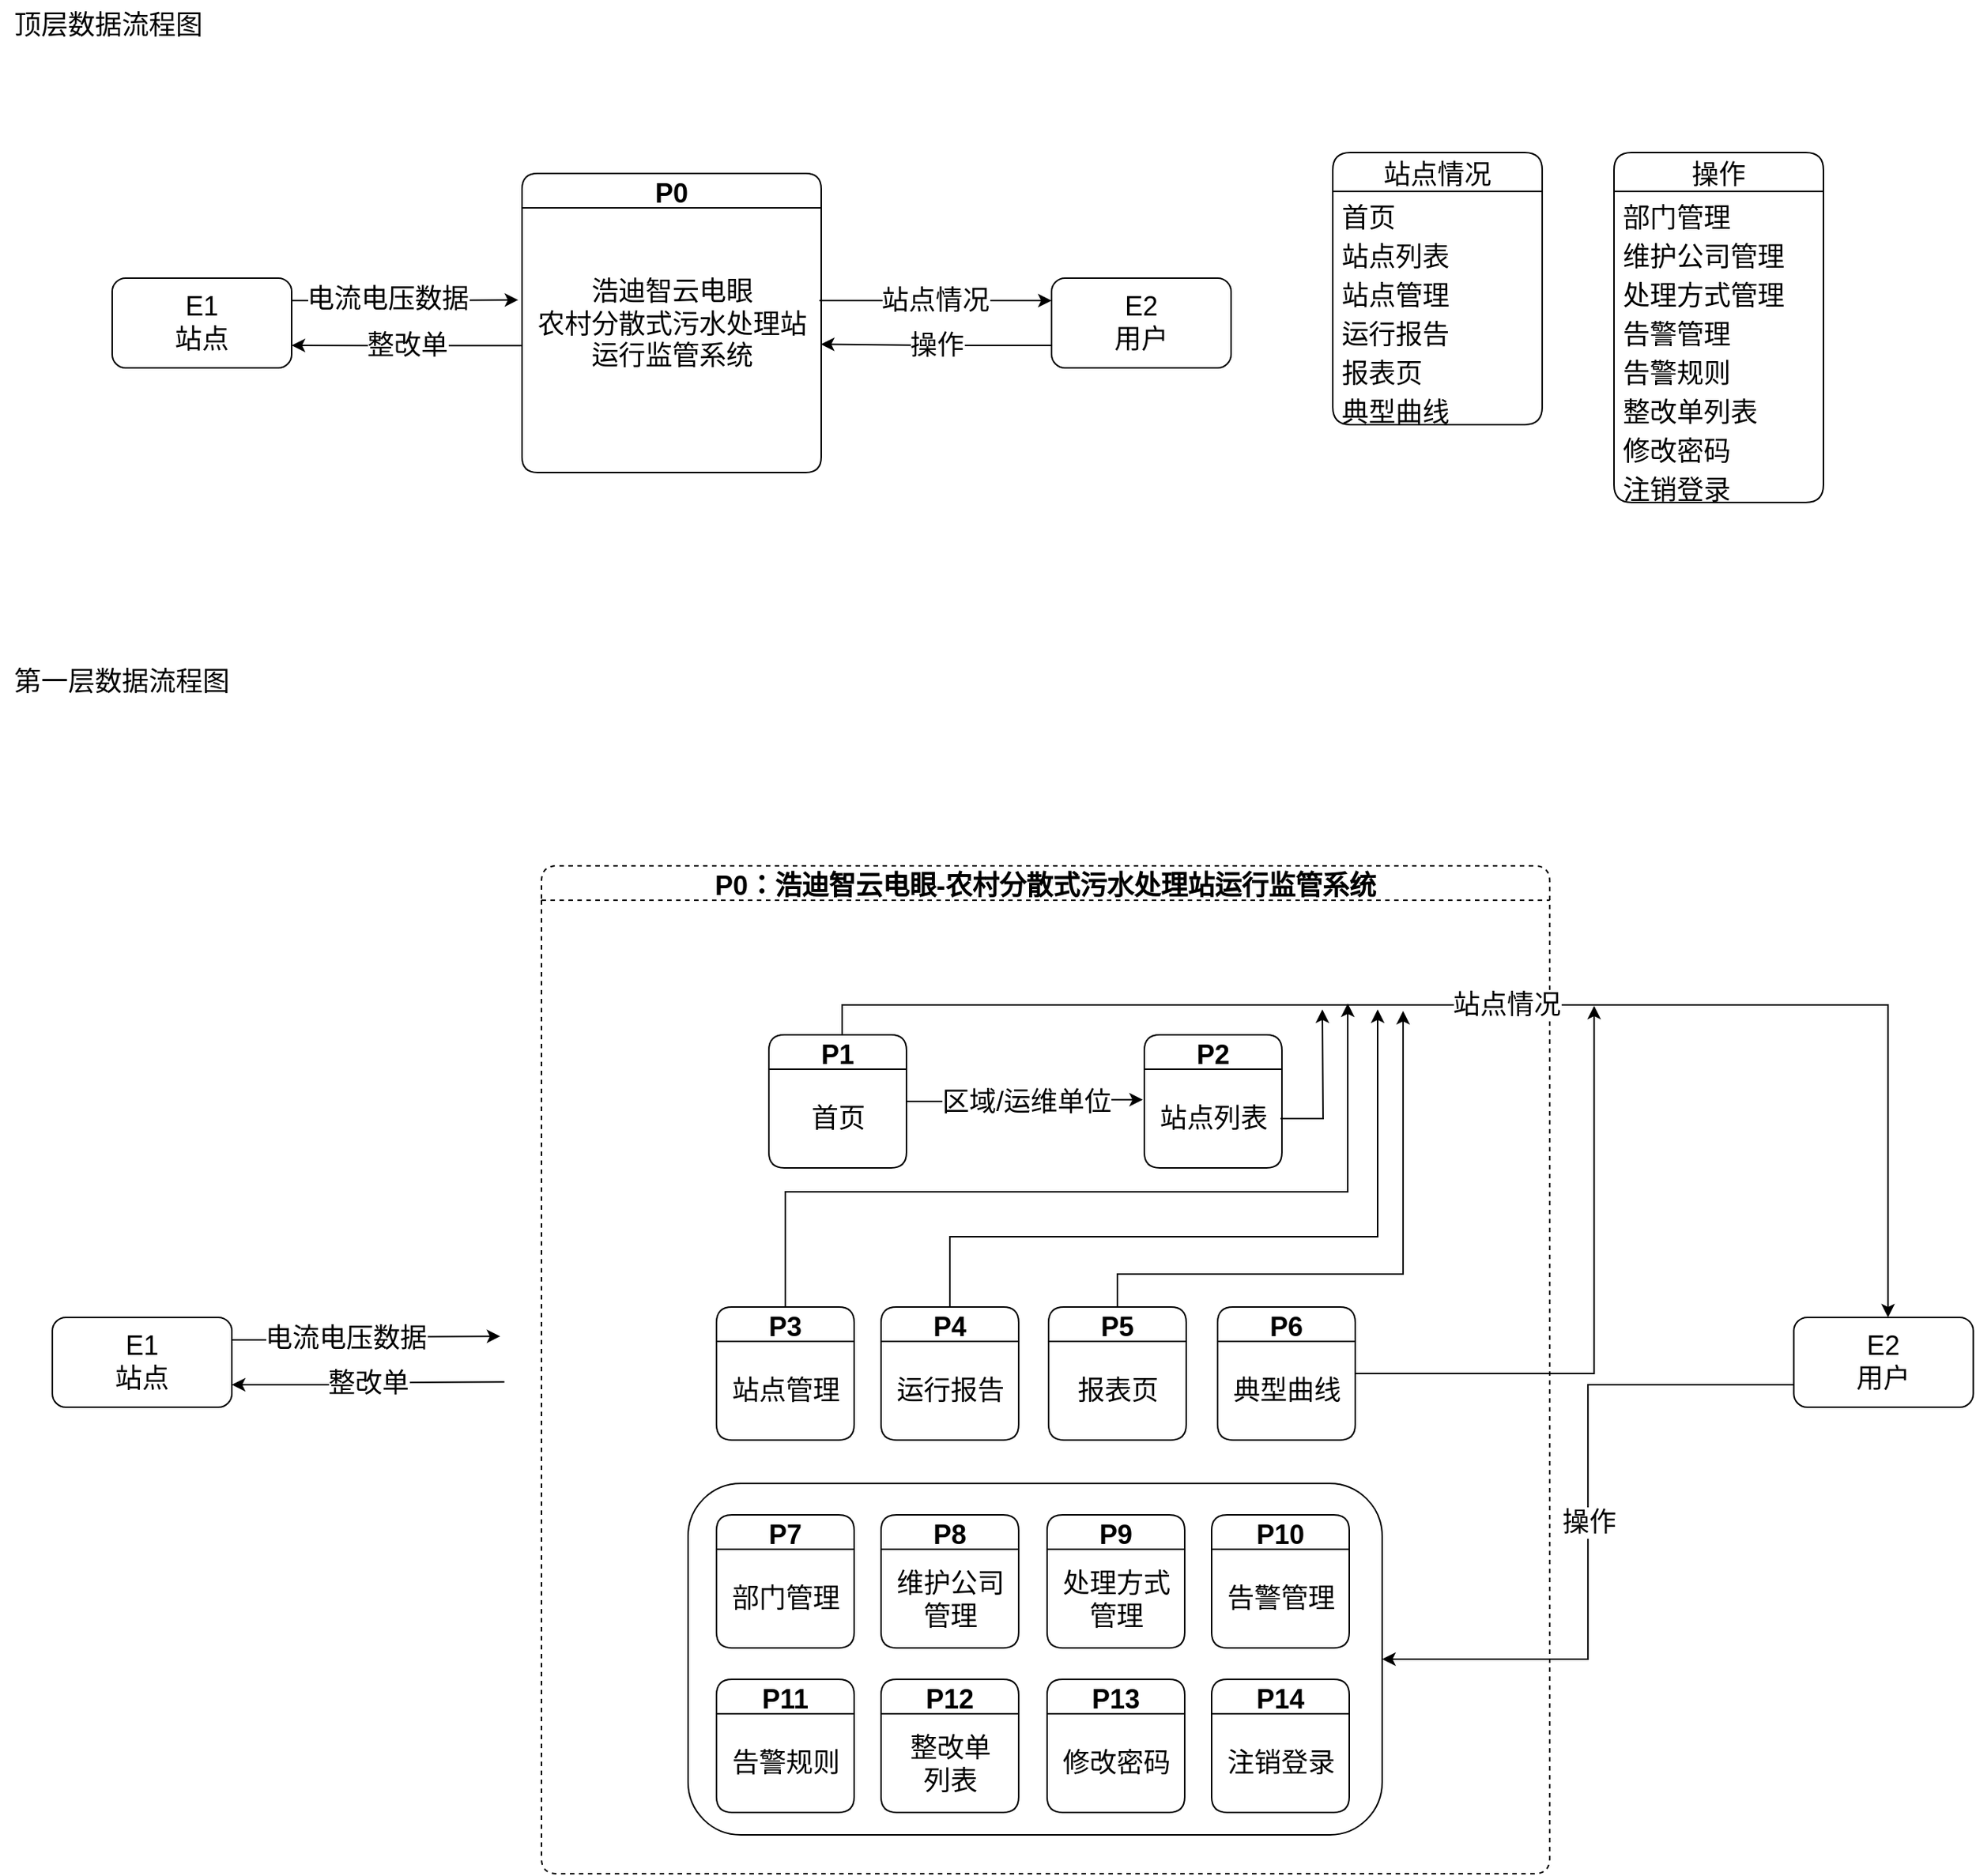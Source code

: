 <mxfile version="20.2.3" type="github">
  <diagram id="C5RBs43oDa-KdzZeNtuy" name="Page-1">
    <mxGraphModel dx="1483" dy="781" grid="0" gridSize="10" guides="1" tooltips="1" connect="1" arrows="1" fold="1" page="1" pageScale="1" pageWidth="2000" pageHeight="2000" math="0" shadow="0">
      <root>
        <mxCell id="WIyWlLk6GJQsqaUBKTNV-0" />
        <mxCell id="WIyWlLk6GJQsqaUBKTNV-1" parent="WIyWlLk6GJQsqaUBKTNV-0" />
        <mxCell id="upHRH9MZS9IvL0bXbEIO-0" value="&lt;font style=&quot;font-size: 18px;&quot;&gt;顶层数据流程图&lt;/font&gt;" style="text;html=1;align=center;verticalAlign=middle;resizable=0;points=[];autosize=1;strokeColor=none;fillColor=none;" vertex="1" parent="WIyWlLk6GJQsqaUBKTNV-1">
          <mxGeometry x="41" y="59" width="144" height="34" as="geometry" />
        </mxCell>
        <mxCell id="upHRH9MZS9IvL0bXbEIO-1" value="P0" style="swimlane;fontSize=18;rounded=1;sketch=0;shadow=0;glass=0;" vertex="1" parent="WIyWlLk6GJQsqaUBKTNV-1">
          <mxGeometry x="390" y="175" width="200" height="200" as="geometry" />
        </mxCell>
        <mxCell id="upHRH9MZS9IvL0bXbEIO-3" value="浩迪智云电眼&lt;br&gt;农村分散式污水处理站&lt;br&gt;运行监管系统" style="text;html=1;align=center;verticalAlign=middle;resizable=0;points=[];autosize=1;strokeColor=none;fillColor=none;fontSize=18;" vertex="1" parent="upHRH9MZS9IvL0bXbEIO-1">
          <mxGeometry x="1" y="62" width="198" height="77" as="geometry" />
        </mxCell>
        <mxCell id="upHRH9MZS9IvL0bXbEIO-11" style="edgeStyle=orthogonalEdgeStyle;rounded=0;orthogonalLoop=1;jettySize=auto;html=1;exitX=1;exitY=0.25;exitDx=0;exitDy=0;entryX=-0.018;entryY=0.293;entryDx=0;entryDy=0;entryPerimeter=0;fontSize=18;" edge="1" parent="WIyWlLk6GJQsqaUBKTNV-1" source="upHRH9MZS9IvL0bXbEIO-4" target="upHRH9MZS9IvL0bXbEIO-3">
          <mxGeometry relative="1" as="geometry" />
        </mxCell>
        <mxCell id="upHRH9MZS9IvL0bXbEIO-15" value="电流电压数据" style="edgeLabel;html=1;align=center;verticalAlign=middle;resizable=0;points=[];fontSize=18;" vertex="1" connectable="0" parent="upHRH9MZS9IvL0bXbEIO-11">
          <mxGeometry x="-0.179" y="1" relative="1" as="geometry">
            <mxPoint x="1" as="offset" />
          </mxGeometry>
        </mxCell>
        <mxCell id="upHRH9MZS9IvL0bXbEIO-4" value="E1&lt;br&gt;站点" style="rounded=1;whiteSpace=wrap;html=1;shadow=0;glass=0;sketch=0;fontSize=18;" vertex="1" parent="WIyWlLk6GJQsqaUBKTNV-1">
          <mxGeometry x="116" y="245" width="120" height="60" as="geometry" />
        </mxCell>
        <mxCell id="upHRH9MZS9IvL0bXbEIO-13" value="操作" style="edgeStyle=orthogonalEdgeStyle;rounded=0;orthogonalLoop=1;jettySize=auto;html=1;exitX=0;exitY=0.75;exitDx=0;exitDy=0;entryX=1.004;entryY=0.678;entryDx=0;entryDy=0;entryPerimeter=0;fontSize=18;" edge="1" parent="WIyWlLk6GJQsqaUBKTNV-1" source="upHRH9MZS9IvL0bXbEIO-8" target="upHRH9MZS9IvL0bXbEIO-3">
          <mxGeometry relative="1" as="geometry" />
        </mxCell>
        <mxCell id="upHRH9MZS9IvL0bXbEIO-8" value="E2&lt;br&gt;用户" style="rounded=1;whiteSpace=wrap;html=1;shadow=0;glass=0;sketch=0;fontSize=18;" vertex="1" parent="WIyWlLk6GJQsqaUBKTNV-1">
          <mxGeometry x="744" y="245" width="120" height="60" as="geometry" />
        </mxCell>
        <mxCell id="upHRH9MZS9IvL0bXbEIO-12" value="站点情况" style="edgeStyle=orthogonalEdgeStyle;rounded=0;orthogonalLoop=1;jettySize=auto;html=1;exitX=0.999;exitY=0.299;exitDx=0;exitDy=0;entryX=0;entryY=0.25;entryDx=0;entryDy=0;fontSize=18;exitPerimeter=0;" edge="1" parent="WIyWlLk6GJQsqaUBKTNV-1" source="upHRH9MZS9IvL0bXbEIO-3" target="upHRH9MZS9IvL0bXbEIO-8">
          <mxGeometry relative="1" as="geometry" />
        </mxCell>
        <mxCell id="upHRH9MZS9IvL0bXbEIO-14" value="整改单" style="edgeStyle=orthogonalEdgeStyle;rounded=0;orthogonalLoop=1;jettySize=auto;html=1;exitX=-0.004;exitY=0.69;exitDx=0;exitDy=0;entryX=1;entryY=0.75;entryDx=0;entryDy=0;fontSize=18;exitPerimeter=0;" edge="1" parent="WIyWlLk6GJQsqaUBKTNV-1" source="upHRH9MZS9IvL0bXbEIO-3" target="upHRH9MZS9IvL0bXbEIO-4">
          <mxGeometry relative="1" as="geometry" />
        </mxCell>
        <mxCell id="upHRH9MZS9IvL0bXbEIO-16" value="站点情况" style="swimlane;fontStyle=0;childLayout=stackLayout;horizontal=1;startSize=26;fillColor=none;horizontalStack=0;resizeParent=1;resizeParentMax=0;resizeLast=0;collapsible=1;marginBottom=0;rounded=1;shadow=0;glass=0;sketch=0;fontSize=18;" vertex="1" parent="WIyWlLk6GJQsqaUBKTNV-1">
          <mxGeometry x="932" y="161" width="140" height="182" as="geometry" />
        </mxCell>
        <mxCell id="upHRH9MZS9IvL0bXbEIO-17" value="首页" style="text;strokeColor=none;fillColor=none;align=left;verticalAlign=top;spacingLeft=4;spacingRight=4;overflow=hidden;rotatable=0;points=[[0,0.5],[1,0.5]];portConstraint=eastwest;rounded=1;shadow=0;glass=0;sketch=0;fontSize=18;" vertex="1" parent="upHRH9MZS9IvL0bXbEIO-16">
          <mxGeometry y="26" width="140" height="26" as="geometry" />
        </mxCell>
        <mxCell id="upHRH9MZS9IvL0bXbEIO-18" value="站点列表" style="text;strokeColor=none;fillColor=none;align=left;verticalAlign=top;spacingLeft=4;spacingRight=4;overflow=hidden;rotatable=0;points=[[0,0.5],[1,0.5]];portConstraint=eastwest;rounded=1;shadow=0;glass=0;sketch=0;fontSize=18;" vertex="1" parent="upHRH9MZS9IvL0bXbEIO-16">
          <mxGeometry y="52" width="140" height="26" as="geometry" />
        </mxCell>
        <mxCell id="upHRH9MZS9IvL0bXbEIO-19" value="站点管理" style="text;strokeColor=none;fillColor=none;align=left;verticalAlign=top;spacingLeft=4;spacingRight=4;overflow=hidden;rotatable=0;points=[[0,0.5],[1,0.5]];portConstraint=eastwest;rounded=1;shadow=0;glass=0;sketch=0;fontSize=18;" vertex="1" parent="upHRH9MZS9IvL0bXbEIO-16">
          <mxGeometry y="78" width="140" height="26" as="geometry" />
        </mxCell>
        <mxCell id="upHRH9MZS9IvL0bXbEIO-24" value="运行报告" style="text;strokeColor=none;fillColor=none;align=left;verticalAlign=top;spacingLeft=4;spacingRight=4;overflow=hidden;rotatable=0;points=[[0,0.5],[1,0.5]];portConstraint=eastwest;rounded=1;shadow=0;glass=0;sketch=0;fontSize=18;" vertex="1" parent="upHRH9MZS9IvL0bXbEIO-16">
          <mxGeometry y="104" width="140" height="26" as="geometry" />
        </mxCell>
        <mxCell id="upHRH9MZS9IvL0bXbEIO-25" value="报表页" style="text;strokeColor=none;fillColor=none;align=left;verticalAlign=top;spacingLeft=4;spacingRight=4;overflow=hidden;rotatable=0;points=[[0,0.5],[1,0.5]];portConstraint=eastwest;rounded=1;shadow=0;glass=0;sketch=0;fontSize=18;" vertex="1" parent="upHRH9MZS9IvL0bXbEIO-16">
          <mxGeometry y="130" width="140" height="26" as="geometry" />
        </mxCell>
        <mxCell id="upHRH9MZS9IvL0bXbEIO-26" value="典型曲线" style="text;strokeColor=none;fillColor=none;align=left;verticalAlign=top;spacingLeft=4;spacingRight=4;overflow=hidden;rotatable=0;points=[[0,0.5],[1,0.5]];portConstraint=eastwest;rounded=1;shadow=0;glass=0;sketch=0;fontSize=18;" vertex="1" parent="upHRH9MZS9IvL0bXbEIO-16">
          <mxGeometry y="156" width="140" height="26" as="geometry" />
        </mxCell>
        <mxCell id="upHRH9MZS9IvL0bXbEIO-20" value="操作" style="swimlane;fontStyle=0;childLayout=stackLayout;horizontal=1;startSize=26;fillColor=none;horizontalStack=0;resizeParent=1;resizeParentMax=0;resizeLast=0;collapsible=1;marginBottom=0;rounded=1;shadow=0;glass=0;sketch=0;fontSize=18;" vertex="1" parent="WIyWlLk6GJQsqaUBKTNV-1">
          <mxGeometry x="1120" y="161" width="140" height="234" as="geometry" />
        </mxCell>
        <mxCell id="upHRH9MZS9IvL0bXbEIO-21" value="部门管理" style="text;strokeColor=none;fillColor=none;align=left;verticalAlign=top;spacingLeft=4;spacingRight=4;overflow=hidden;rotatable=0;points=[[0,0.5],[1,0.5]];portConstraint=eastwest;rounded=1;shadow=0;glass=0;sketch=0;fontSize=18;" vertex="1" parent="upHRH9MZS9IvL0bXbEIO-20">
          <mxGeometry y="26" width="140" height="26" as="geometry" />
        </mxCell>
        <mxCell id="upHRH9MZS9IvL0bXbEIO-22" value="维护公司管理" style="text;strokeColor=none;fillColor=none;align=left;verticalAlign=top;spacingLeft=4;spacingRight=4;overflow=hidden;rotatable=0;points=[[0,0.5],[1,0.5]];portConstraint=eastwest;rounded=1;shadow=0;glass=0;sketch=0;fontSize=18;" vertex="1" parent="upHRH9MZS9IvL0bXbEIO-20">
          <mxGeometry y="52" width="140" height="26" as="geometry" />
        </mxCell>
        <mxCell id="upHRH9MZS9IvL0bXbEIO-27" value="处理方式管理" style="text;strokeColor=none;fillColor=none;align=left;verticalAlign=top;spacingLeft=4;spacingRight=4;overflow=hidden;rotatable=0;points=[[0,0.5],[1,0.5]];portConstraint=eastwest;rounded=1;shadow=0;glass=0;sketch=0;fontSize=18;" vertex="1" parent="upHRH9MZS9IvL0bXbEIO-20">
          <mxGeometry y="78" width="140" height="26" as="geometry" />
        </mxCell>
        <mxCell id="upHRH9MZS9IvL0bXbEIO-23" value="告警管理" style="text;strokeColor=none;fillColor=none;align=left;verticalAlign=top;spacingLeft=4;spacingRight=4;overflow=hidden;rotatable=0;points=[[0,0.5],[1,0.5]];portConstraint=eastwest;rounded=1;shadow=0;glass=0;sketch=0;fontSize=18;" vertex="1" parent="upHRH9MZS9IvL0bXbEIO-20">
          <mxGeometry y="104" width="140" height="26" as="geometry" />
        </mxCell>
        <mxCell id="upHRH9MZS9IvL0bXbEIO-28" value="告警规则" style="text;strokeColor=none;fillColor=none;align=left;verticalAlign=top;spacingLeft=4;spacingRight=4;overflow=hidden;rotatable=0;points=[[0,0.5],[1,0.5]];portConstraint=eastwest;rounded=1;shadow=0;glass=0;sketch=0;fontSize=18;" vertex="1" parent="upHRH9MZS9IvL0bXbEIO-20">
          <mxGeometry y="130" width="140" height="26" as="geometry" />
        </mxCell>
        <mxCell id="upHRH9MZS9IvL0bXbEIO-29" value="整改单列表" style="text;strokeColor=none;fillColor=none;align=left;verticalAlign=top;spacingLeft=4;spacingRight=4;overflow=hidden;rotatable=0;points=[[0,0.5],[1,0.5]];portConstraint=eastwest;rounded=1;shadow=0;glass=0;sketch=0;fontSize=18;" vertex="1" parent="upHRH9MZS9IvL0bXbEIO-20">
          <mxGeometry y="156" width="140" height="26" as="geometry" />
        </mxCell>
        <mxCell id="upHRH9MZS9IvL0bXbEIO-30" value="修改密码" style="text;strokeColor=none;fillColor=none;align=left;verticalAlign=top;spacingLeft=4;spacingRight=4;overflow=hidden;rotatable=0;points=[[0,0.5],[1,0.5]];portConstraint=eastwest;rounded=1;shadow=0;glass=0;sketch=0;fontSize=18;" vertex="1" parent="upHRH9MZS9IvL0bXbEIO-20">
          <mxGeometry y="182" width="140" height="26" as="geometry" />
        </mxCell>
        <mxCell id="upHRH9MZS9IvL0bXbEIO-31" value="注销登录" style="text;strokeColor=none;fillColor=none;align=left;verticalAlign=top;spacingLeft=4;spacingRight=4;overflow=hidden;rotatable=0;points=[[0,0.5],[1,0.5]];portConstraint=eastwest;rounded=1;shadow=0;glass=0;sketch=0;fontSize=18;" vertex="1" parent="upHRH9MZS9IvL0bXbEIO-20">
          <mxGeometry y="208" width="140" height="26" as="geometry" />
        </mxCell>
        <mxCell id="upHRH9MZS9IvL0bXbEIO-32" value="&lt;font style=&quot;font-size: 18px;&quot;&gt;第一层数据流程图&lt;/font&gt;" style="text;html=1;align=center;verticalAlign=middle;resizable=0;points=[];autosize=1;strokeColor=none;fillColor=none;" vertex="1" parent="WIyWlLk6GJQsqaUBKTNV-1">
          <mxGeometry x="41" y="498" width="162" height="34" as="geometry" />
        </mxCell>
        <mxCell id="upHRH9MZS9IvL0bXbEIO-33" value="P0：浩迪智云电眼-农村分散式污水处理站运行监管系统" style="swimlane;fontSize=18;rounded=1;sketch=0;shadow=0;glass=0;dashed=1;startSize=23;" vertex="1" parent="WIyWlLk6GJQsqaUBKTNV-1">
          <mxGeometry x="403" y="638" width="674" height="674" as="geometry" />
        </mxCell>
        <mxCell id="upHRH9MZS9IvL0bXbEIO-104" value="" style="rounded=1;whiteSpace=wrap;html=1;shadow=0;glass=0;sketch=0;fontSize=18;" vertex="1" parent="upHRH9MZS9IvL0bXbEIO-33">
          <mxGeometry x="98" y="413" width="464" height="235" as="geometry" />
        </mxCell>
        <mxCell id="upHRH9MZS9IvL0bXbEIO-102" value="P2" style="swimlane;rounded=1;shadow=0;glass=0;sketch=0;fontSize=18;startSize=23;" vertex="1" parent="upHRH9MZS9IvL0bXbEIO-33">
          <mxGeometry x="403" y="113" width="92" height="89" as="geometry" />
        </mxCell>
        <mxCell id="upHRH9MZS9IvL0bXbEIO-103" value="站点列表" style="text;html=1;align=center;verticalAlign=middle;resizable=0;points=[];autosize=1;strokeColor=none;fillColor=none;fontSize=18;" vertex="1" parent="upHRH9MZS9IvL0bXbEIO-102">
          <mxGeometry x="1" y="39" width="90" height="34" as="geometry" />
        </mxCell>
        <mxCell id="upHRH9MZS9IvL0bXbEIO-100" value="P3" style="swimlane;rounded=1;shadow=0;glass=0;sketch=0;fontSize=18;startSize=23;" vertex="1" parent="upHRH9MZS9IvL0bXbEIO-33">
          <mxGeometry x="117" y="295" width="92" height="89" as="geometry" />
        </mxCell>
        <mxCell id="upHRH9MZS9IvL0bXbEIO-101" value="站点管理" style="text;html=1;align=center;verticalAlign=middle;resizable=0;points=[];autosize=1;strokeColor=none;fillColor=none;fontSize=18;" vertex="1" parent="upHRH9MZS9IvL0bXbEIO-100">
          <mxGeometry x="1" y="39" width="90" height="34" as="geometry" />
        </mxCell>
        <mxCell id="upHRH9MZS9IvL0bXbEIO-98" value="P4" style="swimlane;rounded=1;shadow=0;glass=0;sketch=0;fontSize=18;startSize=23;" vertex="1" parent="upHRH9MZS9IvL0bXbEIO-33">
          <mxGeometry x="227" y="295" width="92" height="89" as="geometry" />
        </mxCell>
        <mxCell id="upHRH9MZS9IvL0bXbEIO-99" value="运行报告" style="text;html=1;align=center;verticalAlign=middle;resizable=0;points=[];autosize=1;strokeColor=none;fillColor=none;fontSize=18;" vertex="1" parent="upHRH9MZS9IvL0bXbEIO-98">
          <mxGeometry x="1" y="39" width="90" height="34" as="geometry" />
        </mxCell>
        <mxCell id="upHRH9MZS9IvL0bXbEIO-94" value="P6" style="swimlane;rounded=1;shadow=0;glass=0;sketch=0;fontSize=18;" vertex="1" parent="upHRH9MZS9IvL0bXbEIO-33">
          <mxGeometry x="452" y="295" width="92" height="89" as="geometry" />
        </mxCell>
        <mxCell id="upHRH9MZS9IvL0bXbEIO-95" value="典型曲线" style="text;html=1;align=center;verticalAlign=middle;resizable=0;points=[];autosize=1;strokeColor=none;fillColor=none;fontSize=18;" vertex="1" parent="upHRH9MZS9IvL0bXbEIO-94">
          <mxGeometry x="1" y="39" width="90" height="34" as="geometry" />
        </mxCell>
        <mxCell id="upHRH9MZS9IvL0bXbEIO-108" value="区域/运维单位" style="edgeStyle=orthogonalEdgeStyle;rounded=0;orthogonalLoop=1;jettySize=auto;html=1;entryX=-0.022;entryY=0.13;entryDx=0;entryDy=0;entryPerimeter=0;fontSize=18;" edge="1" parent="upHRH9MZS9IvL0bXbEIO-33" source="upHRH9MZS9IvL0bXbEIO-92" target="upHRH9MZS9IvL0bXbEIO-103">
          <mxGeometry relative="1" as="geometry" />
        </mxCell>
        <mxCell id="upHRH9MZS9IvL0bXbEIO-92" value="P1" style="swimlane;rounded=1;shadow=0;glass=0;sketch=0;fontSize=18;" vertex="1" parent="upHRH9MZS9IvL0bXbEIO-33">
          <mxGeometry x="152" y="113" width="92" height="89" as="geometry" />
        </mxCell>
        <mxCell id="upHRH9MZS9IvL0bXbEIO-93" value="首页" style="text;html=1;align=center;verticalAlign=middle;resizable=0;points=[];autosize=1;strokeColor=none;fillColor=none;fontSize=18;" vertex="1" parent="upHRH9MZS9IvL0bXbEIO-92">
          <mxGeometry x="19" y="39" width="54" height="34" as="geometry" />
        </mxCell>
        <mxCell id="upHRH9MZS9IvL0bXbEIO-90" value="P7" style="swimlane;rounded=1;shadow=0;glass=0;sketch=0;fontSize=18;" vertex="1" parent="upHRH9MZS9IvL0bXbEIO-33">
          <mxGeometry x="117" y="434" width="92" height="89" as="geometry" />
        </mxCell>
        <mxCell id="upHRH9MZS9IvL0bXbEIO-91" value="部门管理" style="text;html=1;align=center;verticalAlign=middle;resizable=0;points=[];autosize=1;strokeColor=none;fillColor=none;fontSize=18;" vertex="1" parent="upHRH9MZS9IvL0bXbEIO-90">
          <mxGeometry x="1" y="39" width="90" height="34" as="geometry" />
        </mxCell>
        <mxCell id="upHRH9MZS9IvL0bXbEIO-88" value="P8" style="swimlane;rounded=1;shadow=0;glass=0;sketch=0;fontSize=18;startSize=23;" vertex="1" parent="upHRH9MZS9IvL0bXbEIO-33">
          <mxGeometry x="227" y="434" width="92" height="89" as="geometry" />
        </mxCell>
        <mxCell id="upHRH9MZS9IvL0bXbEIO-89" value="维护公司&lt;br&gt;管理" style="text;html=1;align=center;verticalAlign=middle;resizable=0;points=[];autosize=1;strokeColor=none;fillColor=none;fontSize=18;" vertex="1" parent="upHRH9MZS9IvL0bXbEIO-88">
          <mxGeometry x="1" y="29" width="90" height="55" as="geometry" />
        </mxCell>
        <mxCell id="upHRH9MZS9IvL0bXbEIO-86" value="P9" style="swimlane;rounded=1;shadow=0;glass=0;sketch=0;fontSize=18;startSize=23;" vertex="1" parent="upHRH9MZS9IvL0bXbEIO-33">
          <mxGeometry x="338" y="434" width="92" height="89" as="geometry" />
        </mxCell>
        <mxCell id="upHRH9MZS9IvL0bXbEIO-87" value="处理方式&lt;br&gt;管理" style="text;html=1;align=center;verticalAlign=middle;resizable=0;points=[];autosize=1;strokeColor=none;fillColor=none;fontSize=18;" vertex="1" parent="upHRH9MZS9IvL0bXbEIO-86">
          <mxGeometry x="1" y="29" width="90" height="55" as="geometry" />
        </mxCell>
        <mxCell id="upHRH9MZS9IvL0bXbEIO-84" value="P10" style="swimlane;rounded=1;shadow=0;glass=0;sketch=0;fontSize=18;" vertex="1" parent="upHRH9MZS9IvL0bXbEIO-33">
          <mxGeometry x="448" y="434" width="92" height="89" as="geometry" />
        </mxCell>
        <mxCell id="upHRH9MZS9IvL0bXbEIO-85" value="告警管理" style="text;html=1;align=center;verticalAlign=middle;resizable=0;points=[];autosize=1;strokeColor=none;fillColor=none;fontSize=18;" vertex="1" parent="upHRH9MZS9IvL0bXbEIO-84">
          <mxGeometry x="1" y="39" width="90" height="34" as="geometry" />
        </mxCell>
        <mxCell id="upHRH9MZS9IvL0bXbEIO-82" value="P11" style="swimlane;rounded=1;shadow=0;glass=0;sketch=0;fontSize=18;" vertex="1" parent="upHRH9MZS9IvL0bXbEIO-33">
          <mxGeometry x="117" y="544" width="92" height="89" as="geometry" />
        </mxCell>
        <mxCell id="upHRH9MZS9IvL0bXbEIO-83" value="告警规则" style="text;html=1;align=center;verticalAlign=middle;resizable=0;points=[];autosize=1;strokeColor=none;fillColor=none;fontSize=18;" vertex="1" parent="upHRH9MZS9IvL0bXbEIO-82">
          <mxGeometry x="1" y="39" width="90" height="34" as="geometry" />
        </mxCell>
        <mxCell id="upHRH9MZS9IvL0bXbEIO-80" value="P12" style="swimlane;rounded=1;shadow=0;glass=0;sketch=0;fontSize=18;" vertex="1" parent="upHRH9MZS9IvL0bXbEIO-33">
          <mxGeometry x="227" y="544" width="92" height="89" as="geometry" />
        </mxCell>
        <mxCell id="upHRH9MZS9IvL0bXbEIO-81" value="整改单&lt;br&gt;列表" style="text;html=1;align=center;verticalAlign=middle;resizable=0;points=[];autosize=1;strokeColor=none;fillColor=none;fontSize=18;" vertex="1" parent="upHRH9MZS9IvL0bXbEIO-80">
          <mxGeometry x="10" y="29" width="72" height="55" as="geometry" />
        </mxCell>
        <mxCell id="upHRH9MZS9IvL0bXbEIO-76" value="P14" style="swimlane;rounded=1;shadow=0;glass=0;sketch=0;fontSize=18;startSize=23;" vertex="1" parent="upHRH9MZS9IvL0bXbEIO-33">
          <mxGeometry x="448" y="544" width="92" height="89" as="geometry" />
        </mxCell>
        <mxCell id="upHRH9MZS9IvL0bXbEIO-77" value="注销登录" style="text;html=1;align=center;verticalAlign=middle;resizable=0;points=[];autosize=1;strokeColor=none;fillColor=none;fontSize=18;" vertex="1" parent="upHRH9MZS9IvL0bXbEIO-76">
          <mxGeometry x="1" y="39" width="90" height="34" as="geometry" />
        </mxCell>
        <mxCell id="upHRH9MZS9IvL0bXbEIO-78" value="P13" style="swimlane;rounded=1;shadow=0;glass=0;sketch=0;fontSize=18;" vertex="1" parent="upHRH9MZS9IvL0bXbEIO-33">
          <mxGeometry x="338" y="544" width="92" height="89" as="geometry" />
        </mxCell>
        <mxCell id="upHRH9MZS9IvL0bXbEIO-79" value="修改密码" style="text;html=1;align=center;verticalAlign=middle;resizable=0;points=[];autosize=1;strokeColor=none;fillColor=none;fontSize=18;" vertex="1" parent="upHRH9MZS9IvL0bXbEIO-78">
          <mxGeometry x="1" y="39" width="90" height="34" as="geometry" />
        </mxCell>
        <mxCell id="upHRH9MZS9IvL0bXbEIO-96" value="P5" style="swimlane;rounded=1;shadow=0;glass=0;sketch=0;fontSize=18;startSize=23;" vertex="1" parent="upHRH9MZS9IvL0bXbEIO-33">
          <mxGeometry x="339" y="295" width="92" height="89" as="geometry" />
        </mxCell>
        <mxCell id="upHRH9MZS9IvL0bXbEIO-97" value="报表页" style="text;html=1;align=center;verticalAlign=middle;resizable=0;points=[];autosize=1;strokeColor=none;fillColor=none;fontSize=18;" vertex="1" parent="upHRH9MZS9IvL0bXbEIO-96">
          <mxGeometry x="10" y="39" width="72" height="34" as="geometry" />
        </mxCell>
        <mxCell id="upHRH9MZS9IvL0bXbEIO-35" style="edgeStyle=orthogonalEdgeStyle;rounded=0;orthogonalLoop=1;jettySize=auto;html=1;exitX=1;exitY=0.25;exitDx=0;exitDy=0;entryX=-0.018;entryY=0.293;entryDx=0;entryDy=0;entryPerimeter=0;fontSize=18;" edge="1" parent="WIyWlLk6GJQsqaUBKTNV-1" source="upHRH9MZS9IvL0bXbEIO-37">
          <mxGeometry relative="1" as="geometry">
            <mxPoint x="375.436" y="952.561" as="targetPoint" />
          </mxGeometry>
        </mxCell>
        <mxCell id="upHRH9MZS9IvL0bXbEIO-36" value="电流电压数据" style="edgeLabel;html=1;align=center;verticalAlign=middle;resizable=0;points=[];fontSize=18;" vertex="1" connectable="0" parent="upHRH9MZS9IvL0bXbEIO-35">
          <mxGeometry x="-0.179" y="1" relative="1" as="geometry">
            <mxPoint x="1" as="offset" />
          </mxGeometry>
        </mxCell>
        <mxCell id="upHRH9MZS9IvL0bXbEIO-37" value="E1&lt;br&gt;站点" style="rounded=1;whiteSpace=wrap;html=1;shadow=0;glass=0;sketch=0;fontSize=18;" vertex="1" parent="WIyWlLk6GJQsqaUBKTNV-1">
          <mxGeometry x="76" y="940" width="120" height="60" as="geometry" />
        </mxCell>
        <mxCell id="upHRH9MZS9IvL0bXbEIO-38" value="操作" style="edgeStyle=orthogonalEdgeStyle;rounded=0;orthogonalLoop=1;jettySize=auto;html=1;exitX=0;exitY=0.75;exitDx=0;exitDy=0;entryX=1;entryY=0.5;entryDx=0;entryDy=0;fontSize=18;" edge="1" parent="WIyWlLk6GJQsqaUBKTNV-1" source="upHRH9MZS9IvL0bXbEIO-39" target="upHRH9MZS9IvL0bXbEIO-104">
          <mxGeometry relative="1" as="geometry">
            <mxPoint x="1085.992" y="984.206" as="targetPoint" />
          </mxGeometry>
        </mxCell>
        <mxCell id="upHRH9MZS9IvL0bXbEIO-39" value="E2&lt;br&gt;用户" style="rounded=1;whiteSpace=wrap;html=1;shadow=0;glass=0;sketch=0;fontSize=18;" vertex="1" parent="WIyWlLk6GJQsqaUBKTNV-1">
          <mxGeometry x="1240.2" y="940" width="120" height="60" as="geometry" />
        </mxCell>
        <mxCell id="upHRH9MZS9IvL0bXbEIO-40" value="站点情况" style="edgeStyle=orthogonalEdgeStyle;rounded=0;orthogonalLoop=1;jettySize=auto;html=1;exitX=0.5;exitY=0;exitDx=0;exitDy=0;entryX=0.5;entryY=0;entryDx=0;entryDy=0;fontSize=18;" edge="1" parent="WIyWlLk6GJQsqaUBKTNV-1">
          <mxGeometry relative="1" as="geometry">
            <mxPoint x="604" y="751" as="sourcePoint" />
            <mxPoint x="1303.2" y="940.0" as="targetPoint" />
            <Array as="points">
              <mxPoint x="604" y="731" />
              <mxPoint x="1303" y="731" />
            </Array>
          </mxGeometry>
        </mxCell>
        <mxCell id="upHRH9MZS9IvL0bXbEIO-41" value="整改单" style="edgeStyle=orthogonalEdgeStyle;rounded=0;orthogonalLoop=1;jettySize=auto;html=1;exitX=-0.004;exitY=0.69;exitDx=0;exitDy=0;entryX=1;entryY=0.75;entryDx=0;entryDy=0;fontSize=18;exitPerimeter=0;" edge="1" parent="WIyWlLk6GJQsqaUBKTNV-1" target="upHRH9MZS9IvL0bXbEIO-37">
          <mxGeometry relative="1" as="geometry">
            <mxPoint x="378.208" y="983.13" as="sourcePoint" />
          </mxGeometry>
        </mxCell>
        <mxCell id="upHRH9MZS9IvL0bXbEIO-110" style="edgeStyle=orthogonalEdgeStyle;rounded=0;orthogonalLoop=1;jettySize=auto;html=1;fontSize=18;" edge="1" parent="WIyWlLk6GJQsqaUBKTNV-1" source="upHRH9MZS9IvL0bXbEIO-103">
          <mxGeometry relative="1" as="geometry">
            <mxPoint x="925" y="734" as="targetPoint" />
          </mxGeometry>
        </mxCell>
        <mxCell id="upHRH9MZS9IvL0bXbEIO-111" style="edgeStyle=orthogonalEdgeStyle;rounded=0;orthogonalLoop=1;jettySize=auto;html=1;fontSize=18;" edge="1" parent="WIyWlLk6GJQsqaUBKTNV-1" source="upHRH9MZS9IvL0bXbEIO-100">
          <mxGeometry relative="1" as="geometry">
            <mxPoint x="942" y="730" as="targetPoint" />
            <Array as="points">
              <mxPoint x="566" y="856" />
              <mxPoint x="942" y="856" />
              <mxPoint x="942" y="730" />
            </Array>
          </mxGeometry>
        </mxCell>
        <mxCell id="upHRH9MZS9IvL0bXbEIO-112" style="edgeStyle=orthogonalEdgeStyle;rounded=0;orthogonalLoop=1;jettySize=auto;html=1;fontSize=18;" edge="1" parent="WIyWlLk6GJQsqaUBKTNV-1" source="upHRH9MZS9IvL0bXbEIO-98">
          <mxGeometry relative="1" as="geometry">
            <mxPoint x="962" y="734" as="targetPoint" />
            <Array as="points">
              <mxPoint x="676" y="886" />
              <mxPoint x="962" y="886" />
            </Array>
          </mxGeometry>
        </mxCell>
        <mxCell id="upHRH9MZS9IvL0bXbEIO-113" style="edgeStyle=orthogonalEdgeStyle;rounded=0;orthogonalLoop=1;jettySize=auto;html=1;exitX=0.5;exitY=0;exitDx=0;exitDy=0;fontSize=18;" edge="1" parent="WIyWlLk6GJQsqaUBKTNV-1" source="upHRH9MZS9IvL0bXbEIO-96">
          <mxGeometry relative="1" as="geometry">
            <mxPoint x="979" y="735" as="targetPoint" />
            <Array as="points">
              <mxPoint x="788" y="911" />
              <mxPoint x="979" y="911" />
            </Array>
          </mxGeometry>
        </mxCell>
        <mxCell id="upHRH9MZS9IvL0bXbEIO-114" style="edgeStyle=orthogonalEdgeStyle;rounded=0;orthogonalLoop=1;jettySize=auto;html=1;fontSize=18;" edge="1" parent="WIyWlLk6GJQsqaUBKTNV-1" source="upHRH9MZS9IvL0bXbEIO-94">
          <mxGeometry relative="1" as="geometry">
            <mxPoint x="1106.714" y="731.571" as="targetPoint" />
            <Array as="points">
              <mxPoint x="1107" y="977" />
            </Array>
          </mxGeometry>
        </mxCell>
      </root>
    </mxGraphModel>
  </diagram>
</mxfile>
